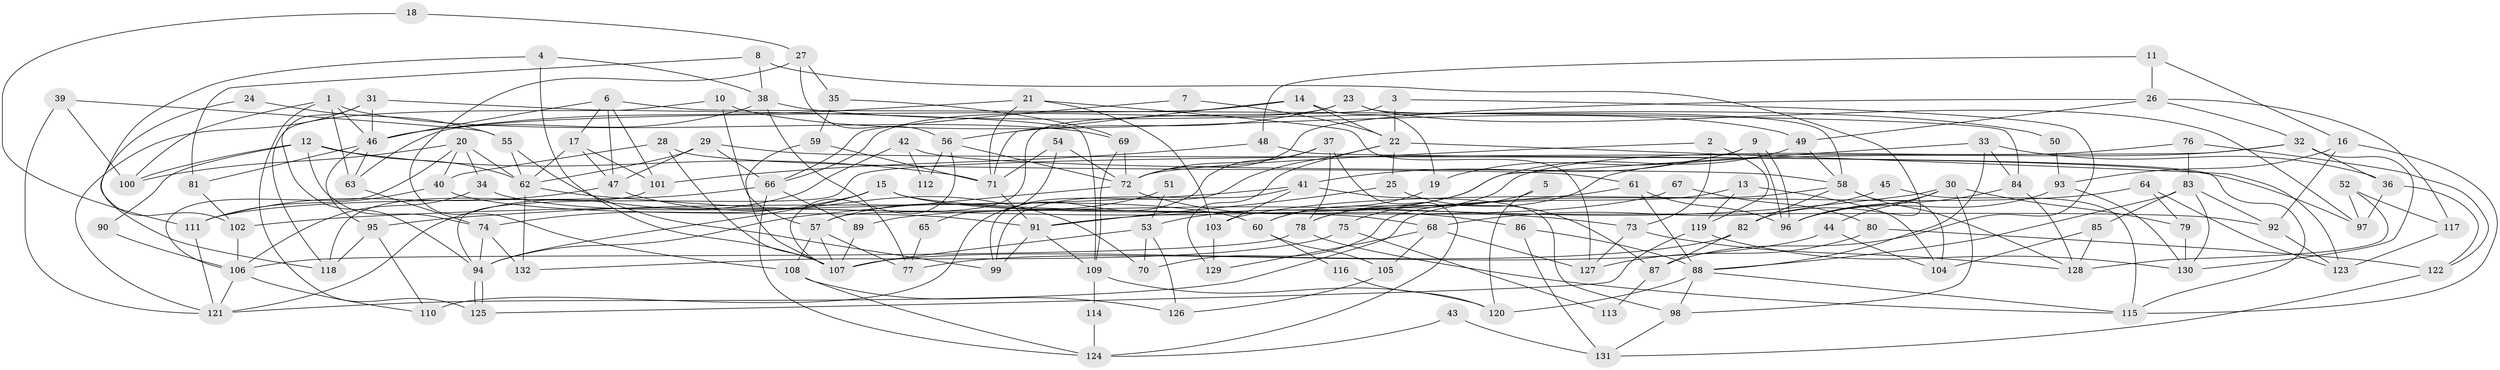// Generated by graph-tools (version 1.1) at 2025/15/03/09/25 04:15:11]
// undirected, 132 vertices, 264 edges
graph export_dot {
graph [start="1"]
  node [color=gray90,style=filled];
  1;
  2;
  3;
  4;
  5;
  6;
  7;
  8;
  9;
  10;
  11;
  12;
  13;
  14;
  15;
  16;
  17;
  18;
  19;
  20;
  21;
  22;
  23;
  24;
  25;
  26;
  27;
  28;
  29;
  30;
  31;
  32;
  33;
  34;
  35;
  36;
  37;
  38;
  39;
  40;
  41;
  42;
  43;
  44;
  45;
  46;
  47;
  48;
  49;
  50;
  51;
  52;
  53;
  54;
  55;
  56;
  57;
  58;
  59;
  60;
  61;
  62;
  63;
  64;
  65;
  66;
  67;
  68;
  69;
  70;
  71;
  72;
  73;
  74;
  75;
  76;
  77;
  78;
  79;
  80;
  81;
  82;
  83;
  84;
  85;
  86;
  87;
  88;
  89;
  90;
  91;
  92;
  93;
  94;
  95;
  96;
  97;
  98;
  99;
  100;
  101;
  102;
  103;
  104;
  105;
  106;
  107;
  108;
  109;
  110;
  111;
  112;
  113;
  114;
  115;
  116;
  117;
  118;
  119;
  120;
  121;
  122;
  123;
  124;
  125;
  126;
  127;
  128;
  129;
  130;
  131;
  132;
  1 -- 63;
  1 -- 100;
  1 -- 46;
  1 -- 69;
  1 -- 125;
  2 -- 73;
  2 -- 72;
  2 -- 119;
  3 -- 22;
  3 -- 57;
  3 -- 87;
  4 -- 118;
  4 -- 107;
  4 -- 38;
  5 -- 120;
  5 -- 78;
  6 -- 101;
  6 -- 46;
  6 -- 17;
  6 -- 47;
  6 -- 84;
  7 -- 66;
  7 -- 22;
  8 -- 82;
  8 -- 38;
  8 -- 81;
  9 -- 96;
  9 -- 96;
  9 -- 19;
  9 -- 41;
  10 -- 57;
  10 -- 49;
  10 -- 118;
  11 -- 26;
  11 -- 16;
  11 -- 48;
  12 -- 62;
  12 -- 71;
  12 -- 74;
  12 -- 90;
  12 -- 100;
  13 -- 104;
  13 -- 119;
  13 -- 70;
  14 -- 63;
  14 -- 71;
  14 -- 19;
  14 -- 22;
  15 -- 92;
  15 -- 94;
  15 -- 68;
  15 -- 74;
  16 -- 115;
  16 -- 93;
  16 -- 92;
  17 -- 101;
  17 -- 47;
  17 -- 62;
  18 -- 111;
  18 -- 27;
  19 -- 60;
  20 -- 106;
  20 -- 40;
  20 -- 34;
  20 -- 62;
  20 -- 100;
  21 -- 127;
  21 -- 46;
  21 -- 71;
  21 -- 103;
  22 -- 123;
  22 -- 25;
  22 -- 99;
  22 -- 129;
  23 -- 58;
  23 -- 66;
  23 -- 56;
  23 -- 97;
  24 -- 102;
  24 -- 55;
  25 -- 91;
  25 -- 87;
  26 -- 72;
  26 -- 32;
  26 -- 49;
  26 -- 117;
  27 -- 56;
  27 -- 108;
  27 -- 35;
  28 -- 107;
  28 -- 61;
  28 -- 40;
  29 -- 62;
  29 -- 47;
  29 -- 66;
  29 -- 97;
  30 -- 96;
  30 -- 91;
  30 -- 44;
  30 -- 79;
  30 -- 98;
  31 -- 46;
  31 -- 94;
  31 -- 109;
  31 -- 121;
  32 -- 130;
  32 -- 94;
  32 -- 36;
  32 -- 75;
  33 -- 88;
  33 -- 36;
  33 -- 53;
  33 -- 84;
  34 -- 106;
  34 -- 60;
  35 -- 69;
  35 -- 59;
  36 -- 97;
  36 -- 122;
  37 -- 72;
  37 -- 124;
  37 -- 78;
  37 -- 110;
  38 -- 46;
  38 -- 50;
  38 -- 77;
  39 -- 121;
  39 -- 100;
  39 -- 55;
  40 -- 91;
  40 -- 111;
  41 -- 99;
  41 -- 95;
  41 -- 98;
  41 -- 103;
  42 -- 121;
  42 -- 58;
  42 -- 112;
  43 -- 124;
  43 -- 131;
  44 -- 104;
  44 -- 77;
  45 -- 115;
  45 -- 68;
  46 -- 81;
  46 -- 63;
  46 -- 95;
  47 -- 70;
  47 -- 111;
  48 -- 115;
  48 -- 101;
  49 -- 58;
  49 -- 60;
  50 -- 93;
  51 -- 53;
  51 -- 57;
  52 -- 128;
  52 -- 97;
  52 -- 117;
  53 -- 70;
  53 -- 107;
  53 -- 126;
  54 -- 72;
  54 -- 71;
  54 -- 65;
  55 -- 62;
  55 -- 99;
  56 -- 72;
  56 -- 107;
  56 -- 112;
  57 -- 107;
  57 -- 77;
  57 -- 108;
  58 -- 82;
  58 -- 121;
  58 -- 104;
  58 -- 128;
  59 -- 107;
  59 -- 71;
  60 -- 105;
  60 -- 116;
  61 -- 88;
  61 -- 96;
  61 -- 102;
  62 -- 73;
  62 -- 132;
  63 -- 74;
  64 -- 103;
  64 -- 79;
  64 -- 123;
  65 -- 77;
  66 -- 111;
  66 -- 89;
  66 -- 124;
  67 -- 80;
  67 -- 89;
  68 -- 129;
  68 -- 105;
  68 -- 127;
  69 -- 109;
  69 -- 72;
  71 -- 91;
  72 -- 94;
  72 -- 86;
  73 -- 128;
  73 -- 127;
  74 -- 94;
  74 -- 132;
  75 -- 132;
  75 -- 113;
  76 -- 78;
  76 -- 122;
  76 -- 83;
  78 -- 106;
  78 -- 115;
  79 -- 130;
  80 -- 127;
  80 -- 122;
  81 -- 102;
  82 -- 107;
  82 -- 87;
  83 -- 92;
  83 -- 85;
  83 -- 88;
  83 -- 130;
  84 -- 96;
  84 -- 128;
  85 -- 128;
  85 -- 104;
  86 -- 88;
  86 -- 131;
  87 -- 113;
  88 -- 98;
  88 -- 115;
  88 -- 120;
  89 -- 107;
  90 -- 106;
  91 -- 99;
  91 -- 109;
  92 -- 123;
  93 -- 96;
  93 -- 130;
  94 -- 125;
  94 -- 125;
  95 -- 110;
  95 -- 118;
  98 -- 131;
  101 -- 118;
  102 -- 106;
  103 -- 129;
  105 -- 126;
  106 -- 110;
  106 -- 121;
  108 -- 126;
  108 -- 124;
  109 -- 114;
  109 -- 120;
  111 -- 121;
  114 -- 124;
  116 -- 120;
  117 -- 123;
  119 -- 125;
  119 -- 130;
  122 -- 131;
}
